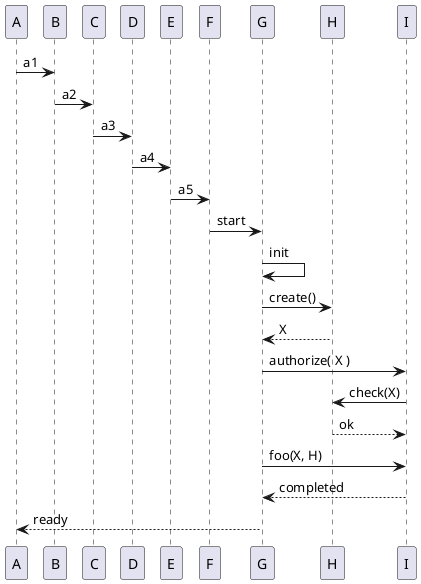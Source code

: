 @startuml
A -> B : a1
B -> C : a2
C -> D : a3
D -> E : a4
E -> F :a5
F -> G : start
G -> G : init
G -> H : create()
G <--H : X
G -> I : authorize( X )
I -> H : check(X)
I <--H : ok
G -> I : foo(X, H)
I --> G : completed
G --> A : ready

@enduml